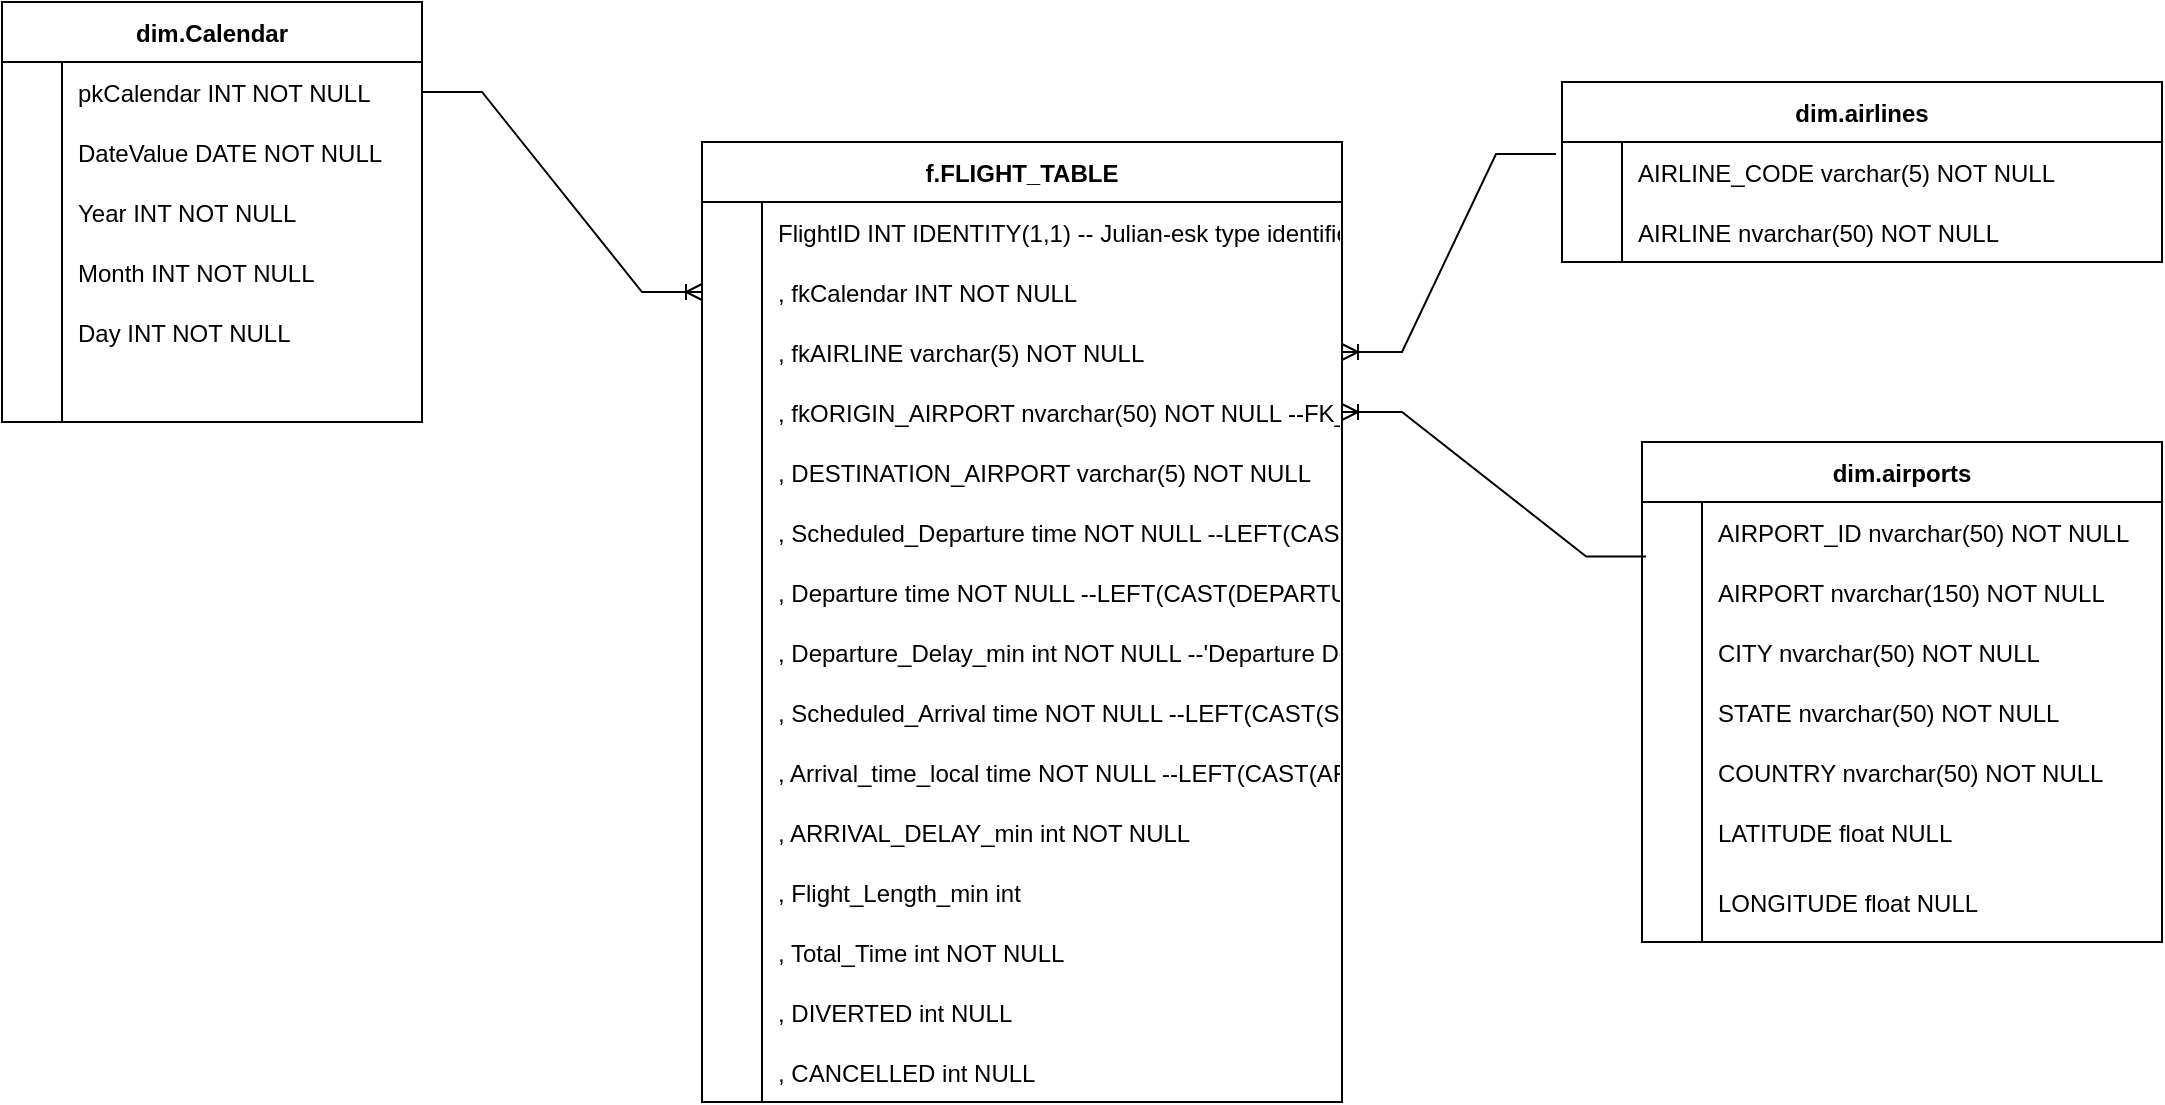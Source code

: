 <mxfile version="22.1.8" type="github">
  <diagram id="R2lEEEUBdFMjLlhIrx00" name="Page-1">
    <mxGraphModel dx="1631" dy="884" grid="1" gridSize="10" guides="1" tooltips="1" connect="1" arrows="1" fold="1" page="1" pageScale="1" pageWidth="850" pageHeight="1100" math="0" shadow="0" extFonts="Permanent Marker^https://fonts.googleapis.com/css?family=Permanent+Marker">
      <root>
        <mxCell id="0" />
        <mxCell id="1" parent="0" />
        <mxCell id="qi8b3_UF21uvbOLwdIqk-1" value="dim.airports" style="shape=table;startSize=30;container=1;collapsible=1;childLayout=tableLayout;fixedRows=1;rowLines=0;fontStyle=1;align=center;resizeLast=1;" parent="1" vertex="1">
          <mxGeometry x="1170" y="320" width="260" height="250" as="geometry" />
        </mxCell>
        <mxCell id="qi8b3_UF21uvbOLwdIqk-2" value="" style="shape=tableRow;horizontal=0;startSize=0;swimlaneHead=0;swimlaneBody=0;fillColor=none;collapsible=0;dropTarget=0;points=[[0,0.5],[1,0.5]];portConstraint=eastwest;strokeColor=inherit;top=0;left=0;right=0;bottom=0;" parent="qi8b3_UF21uvbOLwdIqk-1" vertex="1">
          <mxGeometry y="30" width="260" height="30" as="geometry" />
        </mxCell>
        <mxCell id="qi8b3_UF21uvbOLwdIqk-3" value="" style="shape=partialRectangle;overflow=hidden;connectable=0;fillColor=none;strokeColor=inherit;top=0;left=0;bottom=0;right=0;" parent="qi8b3_UF21uvbOLwdIqk-2" vertex="1">
          <mxGeometry width="30" height="30" as="geometry">
            <mxRectangle width="30" height="30" as="alternateBounds" />
          </mxGeometry>
        </mxCell>
        <mxCell id="qi8b3_UF21uvbOLwdIqk-4" value="AIRPORT_ID nvarchar(50) NOT NULL" style="shape=partialRectangle;overflow=hidden;connectable=0;fillColor=none;align=left;strokeColor=inherit;top=0;left=0;bottom=0;right=0;spacingLeft=6;" parent="qi8b3_UF21uvbOLwdIqk-2" vertex="1">
          <mxGeometry x="30" width="230" height="30" as="geometry">
            <mxRectangle width="230" height="30" as="alternateBounds" />
          </mxGeometry>
        </mxCell>
        <mxCell id="qi8b3_UF21uvbOLwdIqk-5" value="" style="shape=tableRow;horizontal=0;startSize=0;swimlaneHead=0;swimlaneBody=0;fillColor=none;collapsible=0;dropTarget=0;points=[[0,0.5],[1,0.5]];portConstraint=eastwest;strokeColor=inherit;top=0;left=0;right=0;bottom=0;" parent="qi8b3_UF21uvbOLwdIqk-1" vertex="1">
          <mxGeometry y="60" width="260" height="30" as="geometry" />
        </mxCell>
        <mxCell id="qi8b3_UF21uvbOLwdIqk-6" value="" style="shape=partialRectangle;overflow=hidden;connectable=0;fillColor=none;strokeColor=inherit;top=0;left=0;bottom=0;right=0;" parent="qi8b3_UF21uvbOLwdIqk-5" vertex="1">
          <mxGeometry width="30" height="30" as="geometry">
            <mxRectangle width="30" height="30" as="alternateBounds" />
          </mxGeometry>
        </mxCell>
        <mxCell id="qi8b3_UF21uvbOLwdIqk-7" value="AIRPORT nvarchar(150) NOT NULL" style="shape=partialRectangle;overflow=hidden;connectable=0;fillColor=none;align=left;strokeColor=inherit;top=0;left=0;bottom=0;right=0;spacingLeft=6;" parent="qi8b3_UF21uvbOLwdIqk-5" vertex="1">
          <mxGeometry x="30" width="230" height="30" as="geometry">
            <mxRectangle width="230" height="30" as="alternateBounds" />
          </mxGeometry>
        </mxCell>
        <mxCell id="qi8b3_UF21uvbOLwdIqk-8" value="" style="shape=tableRow;horizontal=0;startSize=0;swimlaneHead=0;swimlaneBody=0;fillColor=none;collapsible=0;dropTarget=0;points=[[0,0.5],[1,0.5]];portConstraint=eastwest;strokeColor=inherit;top=0;left=0;right=0;bottom=0;" parent="qi8b3_UF21uvbOLwdIqk-1" vertex="1">
          <mxGeometry y="90" width="260" height="30" as="geometry" />
        </mxCell>
        <mxCell id="qi8b3_UF21uvbOLwdIqk-9" value="" style="shape=partialRectangle;overflow=hidden;connectable=0;fillColor=none;strokeColor=inherit;top=0;left=0;bottom=0;right=0;" parent="qi8b3_UF21uvbOLwdIqk-8" vertex="1">
          <mxGeometry width="30" height="30" as="geometry">
            <mxRectangle width="30" height="30" as="alternateBounds" />
          </mxGeometry>
        </mxCell>
        <mxCell id="qi8b3_UF21uvbOLwdIqk-10" value="CITY nvarchar(50) NOT NULL" style="shape=partialRectangle;overflow=hidden;connectable=0;fillColor=none;align=left;strokeColor=inherit;top=0;left=0;bottom=0;right=0;spacingLeft=6;" parent="qi8b3_UF21uvbOLwdIqk-8" vertex="1">
          <mxGeometry x="30" width="230" height="30" as="geometry">
            <mxRectangle width="230" height="30" as="alternateBounds" />
          </mxGeometry>
        </mxCell>
        <mxCell id="qi8b3_UF21uvbOLwdIqk-11" value="" style="shape=tableRow;horizontal=0;startSize=0;swimlaneHead=0;swimlaneBody=0;fillColor=none;collapsible=0;dropTarget=0;points=[[0,0.5],[1,0.5]];portConstraint=eastwest;strokeColor=inherit;top=0;left=0;right=0;bottom=0;" parent="qi8b3_UF21uvbOLwdIqk-1" vertex="1">
          <mxGeometry y="120" width="260" height="30" as="geometry" />
        </mxCell>
        <mxCell id="qi8b3_UF21uvbOLwdIqk-12" value="" style="shape=partialRectangle;overflow=hidden;connectable=0;fillColor=none;strokeColor=inherit;top=0;left=0;bottom=0;right=0;" parent="qi8b3_UF21uvbOLwdIqk-11" vertex="1">
          <mxGeometry width="30" height="30" as="geometry">
            <mxRectangle width="30" height="30" as="alternateBounds" />
          </mxGeometry>
        </mxCell>
        <mxCell id="qi8b3_UF21uvbOLwdIqk-13" value="STATE nvarchar(50) NOT NULL" style="shape=partialRectangle;overflow=hidden;connectable=0;fillColor=none;align=left;strokeColor=inherit;top=0;left=0;bottom=0;right=0;spacingLeft=6;" parent="qi8b3_UF21uvbOLwdIqk-11" vertex="1">
          <mxGeometry x="30" width="230" height="30" as="geometry">
            <mxRectangle width="230" height="30" as="alternateBounds" />
          </mxGeometry>
        </mxCell>
        <mxCell id="qi8b3_UF21uvbOLwdIqk-14" value="" style="shape=tableRow;horizontal=0;startSize=0;swimlaneHead=0;swimlaneBody=0;fillColor=none;collapsible=0;dropTarget=0;points=[[0,0.5],[1,0.5]];portConstraint=eastwest;strokeColor=inherit;top=0;left=0;right=0;bottom=0;" parent="qi8b3_UF21uvbOLwdIqk-1" vertex="1">
          <mxGeometry y="150" width="260" height="30" as="geometry" />
        </mxCell>
        <mxCell id="qi8b3_UF21uvbOLwdIqk-15" value="" style="shape=partialRectangle;overflow=hidden;connectable=0;fillColor=none;strokeColor=inherit;top=0;left=0;bottom=0;right=0;" parent="qi8b3_UF21uvbOLwdIqk-14" vertex="1">
          <mxGeometry width="30" height="30" as="geometry">
            <mxRectangle width="30" height="30" as="alternateBounds" />
          </mxGeometry>
        </mxCell>
        <mxCell id="qi8b3_UF21uvbOLwdIqk-16" value="COUNTRY nvarchar(50) NOT NULL" style="shape=partialRectangle;overflow=hidden;connectable=0;fillColor=none;align=left;strokeColor=inherit;top=0;left=0;bottom=0;right=0;spacingLeft=6;" parent="qi8b3_UF21uvbOLwdIqk-14" vertex="1">
          <mxGeometry x="30" width="230" height="30" as="geometry">
            <mxRectangle width="230" height="30" as="alternateBounds" />
          </mxGeometry>
        </mxCell>
        <mxCell id="qi8b3_UF21uvbOLwdIqk-17" value="" style="shape=tableRow;horizontal=0;startSize=0;swimlaneHead=0;swimlaneBody=0;fillColor=none;collapsible=0;dropTarget=0;points=[[0,0.5],[1,0.5]];portConstraint=eastwest;strokeColor=inherit;top=0;left=0;right=0;bottom=0;" parent="qi8b3_UF21uvbOLwdIqk-1" vertex="1">
          <mxGeometry y="180" width="260" height="30" as="geometry" />
        </mxCell>
        <mxCell id="qi8b3_UF21uvbOLwdIqk-18" value="" style="shape=partialRectangle;overflow=hidden;connectable=0;fillColor=none;strokeColor=inherit;top=0;left=0;bottom=0;right=0;" parent="qi8b3_UF21uvbOLwdIqk-17" vertex="1">
          <mxGeometry width="30" height="30" as="geometry">
            <mxRectangle width="30" height="30" as="alternateBounds" />
          </mxGeometry>
        </mxCell>
        <mxCell id="qi8b3_UF21uvbOLwdIqk-19" value="LATITUDE float NULL" style="shape=partialRectangle;overflow=hidden;connectable=0;fillColor=none;align=left;strokeColor=inherit;top=0;left=0;bottom=0;right=0;spacingLeft=6;" parent="qi8b3_UF21uvbOLwdIqk-17" vertex="1">
          <mxGeometry x="30" width="230" height="30" as="geometry">
            <mxRectangle width="230" height="30" as="alternateBounds" />
          </mxGeometry>
        </mxCell>
        <mxCell id="qi8b3_UF21uvbOLwdIqk-20" value="" style="shape=tableRow;horizontal=0;startSize=0;swimlaneHead=0;swimlaneBody=0;fillColor=none;collapsible=0;dropTarget=0;points=[[0,0.5],[1,0.5]];portConstraint=eastwest;strokeColor=inherit;top=0;left=0;right=0;bottom=0;" parent="qi8b3_UF21uvbOLwdIqk-1" vertex="1">
          <mxGeometry y="210" width="260" height="40" as="geometry" />
        </mxCell>
        <mxCell id="qi8b3_UF21uvbOLwdIqk-21" value="" style="shape=partialRectangle;overflow=hidden;connectable=0;fillColor=none;strokeColor=inherit;top=0;left=0;bottom=0;right=0;" parent="qi8b3_UF21uvbOLwdIqk-20" vertex="1">
          <mxGeometry width="30" height="40" as="geometry">
            <mxRectangle width="30" height="40" as="alternateBounds" />
          </mxGeometry>
        </mxCell>
        <mxCell id="qi8b3_UF21uvbOLwdIqk-22" value="LONGITUDE float NULL" style="shape=partialRectangle;overflow=hidden;connectable=0;fillColor=none;align=left;strokeColor=inherit;top=0;left=0;bottom=0;right=0;spacingLeft=6;" parent="qi8b3_UF21uvbOLwdIqk-20" vertex="1">
          <mxGeometry x="30" width="230" height="40" as="geometry">
            <mxRectangle width="230" height="40" as="alternateBounds" />
          </mxGeometry>
        </mxCell>
        <mxCell id="qi8b3_UF21uvbOLwdIqk-23" value="dim.airlines" style="shape=table;startSize=30;container=1;collapsible=1;childLayout=tableLayout;fixedRows=1;rowLines=0;fontStyle=1;align=center;resizeLast=1;" parent="1" vertex="1">
          <mxGeometry x="1130" y="140" width="300" height="90" as="geometry">
            <mxRectangle x="340" y="50" width="110" height="30" as="alternateBounds" />
          </mxGeometry>
        </mxCell>
        <mxCell id="qi8b3_UF21uvbOLwdIqk-24" value="" style="shape=tableRow;horizontal=0;startSize=0;swimlaneHead=0;swimlaneBody=0;fillColor=none;collapsible=0;dropTarget=0;points=[[0,0.5],[1,0.5]];portConstraint=eastwest;strokeColor=inherit;top=0;left=0;right=0;bottom=0;" parent="qi8b3_UF21uvbOLwdIqk-23" vertex="1">
          <mxGeometry y="30" width="300" height="30" as="geometry" />
        </mxCell>
        <mxCell id="qi8b3_UF21uvbOLwdIqk-25" value="" style="shape=partialRectangle;overflow=hidden;connectable=0;fillColor=none;strokeColor=inherit;top=0;left=0;bottom=0;right=0;" parent="qi8b3_UF21uvbOLwdIqk-24" vertex="1">
          <mxGeometry width="30" height="30" as="geometry">
            <mxRectangle width="30" height="30" as="alternateBounds" />
          </mxGeometry>
        </mxCell>
        <mxCell id="qi8b3_UF21uvbOLwdIqk-26" value="AIRLINE_CODE varchar(5) NOT NULL" style="shape=partialRectangle;overflow=hidden;connectable=0;fillColor=none;align=left;strokeColor=inherit;top=0;left=0;bottom=0;right=0;spacingLeft=6;" parent="qi8b3_UF21uvbOLwdIqk-24" vertex="1">
          <mxGeometry x="30" width="270" height="30" as="geometry">
            <mxRectangle width="270" height="30" as="alternateBounds" />
          </mxGeometry>
        </mxCell>
        <mxCell id="qi8b3_UF21uvbOLwdIqk-27" value="" style="shape=tableRow;horizontal=0;startSize=0;swimlaneHead=0;swimlaneBody=0;fillColor=none;collapsible=0;dropTarget=0;points=[[0,0.5],[1,0.5]];portConstraint=eastwest;strokeColor=inherit;top=0;left=0;right=0;bottom=0;" parent="qi8b3_UF21uvbOLwdIqk-23" vertex="1">
          <mxGeometry y="60" width="300" height="30" as="geometry" />
        </mxCell>
        <mxCell id="qi8b3_UF21uvbOLwdIqk-28" value="" style="shape=partialRectangle;overflow=hidden;connectable=0;fillColor=none;strokeColor=inherit;top=0;left=0;bottom=0;right=0;" parent="qi8b3_UF21uvbOLwdIqk-27" vertex="1">
          <mxGeometry width="30" height="30" as="geometry">
            <mxRectangle width="30" height="30" as="alternateBounds" />
          </mxGeometry>
        </mxCell>
        <mxCell id="qi8b3_UF21uvbOLwdIqk-29" value="AIRLINE nvarchar(50) NOT NULL" style="shape=partialRectangle;overflow=hidden;connectable=0;fillColor=none;align=left;strokeColor=inherit;top=0;left=0;bottom=0;right=0;spacingLeft=6;" parent="qi8b3_UF21uvbOLwdIqk-27" vertex="1">
          <mxGeometry x="30" width="270" height="30" as="geometry">
            <mxRectangle width="270" height="30" as="alternateBounds" />
          </mxGeometry>
        </mxCell>
        <mxCell id="qi8b3_UF21uvbOLwdIqk-55" value="dim.Calendar" style="shape=table;startSize=30;container=1;collapsible=1;childLayout=tableLayout;fixedRows=1;rowLines=0;fontStyle=1;align=center;resizeLast=1;" parent="1" vertex="1">
          <mxGeometry x="350" y="100" width="210" height="210" as="geometry" />
        </mxCell>
        <mxCell id="qi8b3_UF21uvbOLwdIqk-56" value="" style="shape=tableRow;horizontal=0;startSize=0;swimlaneHead=0;swimlaneBody=0;fillColor=none;collapsible=0;dropTarget=0;points=[[0,0.5],[1,0.5]];portConstraint=eastwest;strokeColor=inherit;top=0;left=0;right=0;bottom=0;" parent="qi8b3_UF21uvbOLwdIqk-55" vertex="1">
          <mxGeometry y="30" width="210" height="30" as="geometry" />
        </mxCell>
        <mxCell id="qi8b3_UF21uvbOLwdIqk-57" value="" style="shape=partialRectangle;overflow=hidden;connectable=0;fillColor=none;strokeColor=inherit;top=0;left=0;bottom=0;right=0;" parent="qi8b3_UF21uvbOLwdIqk-56" vertex="1">
          <mxGeometry width="30" height="30" as="geometry">
            <mxRectangle width="30" height="30" as="alternateBounds" />
          </mxGeometry>
        </mxCell>
        <mxCell id="qi8b3_UF21uvbOLwdIqk-58" value="pkCalendar INT NOT NULL" style="shape=partialRectangle;overflow=hidden;connectable=0;fillColor=none;align=left;strokeColor=inherit;top=0;left=0;bottom=0;right=0;spacingLeft=6;" parent="qi8b3_UF21uvbOLwdIqk-56" vertex="1">
          <mxGeometry x="30" width="180" height="30" as="geometry">
            <mxRectangle width="180" height="30" as="alternateBounds" />
          </mxGeometry>
        </mxCell>
        <mxCell id="qi8b3_UF21uvbOLwdIqk-59" value="" style="shape=tableRow;horizontal=0;startSize=0;swimlaneHead=0;swimlaneBody=0;fillColor=none;collapsible=0;dropTarget=0;points=[[0,0.5],[1,0.5]];portConstraint=eastwest;strokeColor=inherit;top=0;left=0;right=0;bottom=0;" parent="qi8b3_UF21uvbOLwdIqk-55" vertex="1">
          <mxGeometry y="60" width="210" height="30" as="geometry" />
        </mxCell>
        <mxCell id="qi8b3_UF21uvbOLwdIqk-60" value="" style="shape=partialRectangle;overflow=hidden;connectable=0;fillColor=none;strokeColor=inherit;top=0;left=0;bottom=0;right=0;" parent="qi8b3_UF21uvbOLwdIqk-59" vertex="1">
          <mxGeometry width="30" height="30" as="geometry">
            <mxRectangle width="30" height="30" as="alternateBounds" />
          </mxGeometry>
        </mxCell>
        <mxCell id="qi8b3_UF21uvbOLwdIqk-61" value="DateValue DATE NOT NULL" style="shape=partialRectangle;overflow=hidden;connectable=0;fillColor=none;align=left;strokeColor=inherit;top=0;left=0;bottom=0;right=0;spacingLeft=6;" parent="qi8b3_UF21uvbOLwdIqk-59" vertex="1">
          <mxGeometry x="30" width="180" height="30" as="geometry">
            <mxRectangle width="180" height="30" as="alternateBounds" />
          </mxGeometry>
        </mxCell>
        <mxCell id="qi8b3_UF21uvbOLwdIqk-62" value="" style="shape=tableRow;horizontal=0;startSize=0;swimlaneHead=0;swimlaneBody=0;fillColor=none;collapsible=0;dropTarget=0;points=[[0,0.5],[1,0.5]];portConstraint=eastwest;strokeColor=inherit;top=0;left=0;right=0;bottom=0;" parent="qi8b3_UF21uvbOLwdIqk-55" vertex="1">
          <mxGeometry y="90" width="210" height="30" as="geometry" />
        </mxCell>
        <mxCell id="qi8b3_UF21uvbOLwdIqk-63" value="" style="shape=partialRectangle;overflow=hidden;connectable=0;fillColor=none;strokeColor=inherit;top=0;left=0;bottom=0;right=0;" parent="qi8b3_UF21uvbOLwdIqk-62" vertex="1">
          <mxGeometry width="30" height="30" as="geometry">
            <mxRectangle width="30" height="30" as="alternateBounds" />
          </mxGeometry>
        </mxCell>
        <mxCell id="qi8b3_UF21uvbOLwdIqk-64" value="Year INT NOT NULL" style="shape=partialRectangle;overflow=hidden;connectable=0;fillColor=none;align=left;strokeColor=inherit;top=0;left=0;bottom=0;right=0;spacingLeft=6;" parent="qi8b3_UF21uvbOLwdIqk-62" vertex="1">
          <mxGeometry x="30" width="180" height="30" as="geometry">
            <mxRectangle width="180" height="30" as="alternateBounds" />
          </mxGeometry>
        </mxCell>
        <mxCell id="qi8b3_UF21uvbOLwdIqk-65" value="" style="shape=tableRow;horizontal=0;startSize=0;swimlaneHead=0;swimlaneBody=0;fillColor=none;collapsible=0;dropTarget=0;points=[[0,0.5],[1,0.5]];portConstraint=eastwest;strokeColor=inherit;top=0;left=0;right=0;bottom=0;" parent="qi8b3_UF21uvbOLwdIqk-55" vertex="1">
          <mxGeometry y="120" width="210" height="30" as="geometry" />
        </mxCell>
        <mxCell id="qi8b3_UF21uvbOLwdIqk-66" value="" style="shape=partialRectangle;overflow=hidden;connectable=0;fillColor=none;strokeColor=inherit;top=0;left=0;bottom=0;right=0;" parent="qi8b3_UF21uvbOLwdIqk-65" vertex="1">
          <mxGeometry width="30" height="30" as="geometry">
            <mxRectangle width="30" height="30" as="alternateBounds" />
          </mxGeometry>
        </mxCell>
        <mxCell id="qi8b3_UF21uvbOLwdIqk-67" value="Month INT NOT NULL" style="shape=partialRectangle;overflow=hidden;connectable=0;fillColor=none;align=left;strokeColor=inherit;top=0;left=0;bottom=0;right=0;spacingLeft=6;" parent="qi8b3_UF21uvbOLwdIqk-65" vertex="1">
          <mxGeometry x="30" width="180" height="30" as="geometry">
            <mxRectangle width="180" height="30" as="alternateBounds" />
          </mxGeometry>
        </mxCell>
        <mxCell id="qi8b3_UF21uvbOLwdIqk-68" value="" style="shape=tableRow;horizontal=0;startSize=0;swimlaneHead=0;swimlaneBody=0;fillColor=none;collapsible=0;dropTarget=0;points=[[0,0.5],[1,0.5]];portConstraint=eastwest;strokeColor=inherit;top=0;left=0;right=0;bottom=0;" parent="qi8b3_UF21uvbOLwdIqk-55" vertex="1">
          <mxGeometry y="150" width="210" height="30" as="geometry" />
        </mxCell>
        <mxCell id="qi8b3_UF21uvbOLwdIqk-69" value="" style="shape=partialRectangle;overflow=hidden;connectable=0;fillColor=none;strokeColor=inherit;top=0;left=0;bottom=0;right=0;" parent="qi8b3_UF21uvbOLwdIqk-68" vertex="1">
          <mxGeometry width="30" height="30" as="geometry">
            <mxRectangle width="30" height="30" as="alternateBounds" />
          </mxGeometry>
        </mxCell>
        <mxCell id="qi8b3_UF21uvbOLwdIqk-70" value="Day INT NOT NULL" style="shape=partialRectangle;overflow=hidden;connectable=0;fillColor=none;align=left;strokeColor=inherit;top=0;left=0;bottom=0;right=0;spacingLeft=6;" parent="qi8b3_UF21uvbOLwdIqk-68" vertex="1">
          <mxGeometry x="30" width="180" height="30" as="geometry">
            <mxRectangle width="180" height="30" as="alternateBounds" />
          </mxGeometry>
        </mxCell>
        <mxCell id="qi8b3_UF21uvbOLwdIqk-71" value="" style="shape=tableRow;horizontal=0;startSize=0;swimlaneHead=0;swimlaneBody=0;fillColor=none;collapsible=0;dropTarget=0;points=[[0,0.5],[1,0.5]];portConstraint=eastwest;strokeColor=inherit;top=0;left=0;right=0;bottom=0;" parent="qi8b3_UF21uvbOLwdIqk-55" vertex="1">
          <mxGeometry y="180" width="210" height="30" as="geometry" />
        </mxCell>
        <mxCell id="qi8b3_UF21uvbOLwdIqk-72" value="" style="shape=partialRectangle;overflow=hidden;connectable=0;fillColor=none;strokeColor=inherit;top=0;left=0;bottom=0;right=0;" parent="qi8b3_UF21uvbOLwdIqk-71" vertex="1">
          <mxGeometry width="30" height="30" as="geometry">
            <mxRectangle width="30" height="30" as="alternateBounds" />
          </mxGeometry>
        </mxCell>
        <mxCell id="qi8b3_UF21uvbOLwdIqk-73" value="" style="shape=partialRectangle;overflow=hidden;connectable=0;fillColor=none;align=left;strokeColor=inherit;top=0;left=0;bottom=0;right=0;spacingLeft=6;" parent="qi8b3_UF21uvbOLwdIqk-71" vertex="1">
          <mxGeometry x="30" width="180" height="30" as="geometry">
            <mxRectangle width="180" height="30" as="alternateBounds" />
          </mxGeometry>
        </mxCell>
        <mxCell id="qi8b3_UF21uvbOLwdIqk-74" value="f.FLIGHT_TABLE" style="shape=table;startSize=30;container=1;collapsible=1;childLayout=tableLayout;fixedRows=1;rowLines=0;fontStyle=1;align=center;resizeLast=1;" parent="1" vertex="1">
          <mxGeometry x="700" y="170" width="320" height="480" as="geometry" />
        </mxCell>
        <mxCell id="qi8b3_UF21uvbOLwdIqk-75" value="" style="shape=tableRow;horizontal=0;startSize=0;swimlaneHead=0;swimlaneBody=0;fillColor=none;collapsible=0;dropTarget=0;points=[[0,0.5],[1,0.5]];portConstraint=eastwest;strokeColor=inherit;top=0;left=0;right=0;bottom=0;" parent="qi8b3_UF21uvbOLwdIqk-74" vertex="1">
          <mxGeometry y="30" width="320" height="30" as="geometry" />
        </mxCell>
        <mxCell id="qi8b3_UF21uvbOLwdIqk-76" value="" style="shape=partialRectangle;overflow=hidden;connectable=0;fillColor=none;strokeColor=inherit;top=0;left=0;bottom=0;right=0;" parent="qi8b3_UF21uvbOLwdIqk-75" vertex="1">
          <mxGeometry width="30" height="30" as="geometry">
            <mxRectangle width="30" height="30" as="alternateBounds" />
          </mxGeometry>
        </mxCell>
        <mxCell id="qi8b3_UF21uvbOLwdIqk-77" value="FlightID INT IDENTITY(1,1) -- Julian-esk type identifier" style="shape=partialRectangle;overflow=hidden;connectable=0;fillColor=none;align=left;strokeColor=inherit;top=0;left=0;bottom=0;right=0;spacingLeft=6;" parent="qi8b3_UF21uvbOLwdIqk-75" vertex="1">
          <mxGeometry x="30" width="290" height="30" as="geometry">
            <mxRectangle width="290" height="30" as="alternateBounds" />
          </mxGeometry>
        </mxCell>
        <mxCell id="qi8b3_UF21uvbOLwdIqk-78" value="" style="shape=tableRow;horizontal=0;startSize=0;swimlaneHead=0;swimlaneBody=0;fillColor=none;collapsible=0;dropTarget=0;points=[[0,0.5],[1,0.5]];portConstraint=eastwest;strokeColor=inherit;top=0;left=0;right=0;bottom=0;" parent="qi8b3_UF21uvbOLwdIqk-74" vertex="1">
          <mxGeometry y="60" width="320" height="30" as="geometry" />
        </mxCell>
        <mxCell id="qi8b3_UF21uvbOLwdIqk-79" value="" style="shape=partialRectangle;overflow=hidden;connectable=0;fillColor=none;strokeColor=inherit;top=0;left=0;bottom=0;right=0;" parent="qi8b3_UF21uvbOLwdIqk-78" vertex="1">
          <mxGeometry width="30" height="30" as="geometry">
            <mxRectangle width="30" height="30" as="alternateBounds" />
          </mxGeometry>
        </mxCell>
        <mxCell id="qi8b3_UF21uvbOLwdIqk-80" value=", fkCalendar INT NOT NULL" style="shape=partialRectangle;overflow=hidden;connectable=0;fillColor=none;align=left;strokeColor=inherit;top=0;left=0;bottom=0;right=0;spacingLeft=6;" parent="qi8b3_UF21uvbOLwdIqk-78" vertex="1">
          <mxGeometry x="30" width="290" height="30" as="geometry">
            <mxRectangle width="290" height="30" as="alternateBounds" />
          </mxGeometry>
        </mxCell>
        <mxCell id="qi8b3_UF21uvbOLwdIqk-81" value="" style="shape=tableRow;horizontal=0;startSize=0;swimlaneHead=0;swimlaneBody=0;fillColor=none;collapsible=0;dropTarget=0;points=[[0,0.5],[1,0.5]];portConstraint=eastwest;strokeColor=inherit;top=0;left=0;right=0;bottom=0;" parent="qi8b3_UF21uvbOLwdIqk-74" vertex="1">
          <mxGeometry y="90" width="320" height="30" as="geometry" />
        </mxCell>
        <mxCell id="qi8b3_UF21uvbOLwdIqk-82" value="" style="shape=partialRectangle;overflow=hidden;connectable=0;fillColor=none;strokeColor=inherit;top=0;left=0;bottom=0;right=0;" parent="qi8b3_UF21uvbOLwdIqk-81" vertex="1">
          <mxGeometry width="30" height="30" as="geometry">
            <mxRectangle width="30" height="30" as="alternateBounds" />
          </mxGeometry>
        </mxCell>
        <mxCell id="qi8b3_UF21uvbOLwdIqk-83" value=", fkAIRLINE varchar(5) NOT NULL" style="shape=partialRectangle;overflow=hidden;connectable=0;fillColor=none;align=left;strokeColor=inherit;top=0;left=0;bottom=0;right=0;spacingLeft=6;" parent="qi8b3_UF21uvbOLwdIqk-81" vertex="1">
          <mxGeometry x="30" width="290" height="30" as="geometry">
            <mxRectangle width="290" height="30" as="alternateBounds" />
          </mxGeometry>
        </mxCell>
        <mxCell id="qi8b3_UF21uvbOLwdIqk-84" value="" style="shape=tableRow;horizontal=0;startSize=0;swimlaneHead=0;swimlaneBody=0;fillColor=none;collapsible=0;dropTarget=0;points=[[0,0.5],[1,0.5]];portConstraint=eastwest;strokeColor=inherit;top=0;left=0;right=0;bottom=0;" parent="qi8b3_UF21uvbOLwdIqk-74" vertex="1">
          <mxGeometry y="120" width="320" height="30" as="geometry" />
        </mxCell>
        <mxCell id="qi8b3_UF21uvbOLwdIqk-85" value="" style="shape=partialRectangle;overflow=hidden;connectable=0;fillColor=none;strokeColor=inherit;top=0;left=0;bottom=0;right=0;" parent="qi8b3_UF21uvbOLwdIqk-84" vertex="1">
          <mxGeometry width="30" height="30" as="geometry">
            <mxRectangle width="30" height="30" as="alternateBounds" />
          </mxGeometry>
        </mxCell>
        <mxCell id="qi8b3_UF21uvbOLwdIqk-86" value=", fkORIGIN_AIRPORT nvarchar(50) NOT NULL --FK_AirportCode?" style="shape=partialRectangle;overflow=hidden;connectable=0;fillColor=none;align=left;strokeColor=inherit;top=0;left=0;bottom=0;right=0;spacingLeft=6;" parent="qi8b3_UF21uvbOLwdIqk-84" vertex="1">
          <mxGeometry x="30" width="290" height="30" as="geometry">
            <mxRectangle width="290" height="30" as="alternateBounds" />
          </mxGeometry>
        </mxCell>
        <mxCell id="qi8b3_UF21uvbOLwdIqk-87" value="" style="shape=tableRow;horizontal=0;startSize=0;swimlaneHead=0;swimlaneBody=0;fillColor=none;collapsible=0;dropTarget=0;points=[[0,0.5],[1,0.5]];portConstraint=eastwest;strokeColor=inherit;top=0;left=0;right=0;bottom=0;" parent="qi8b3_UF21uvbOLwdIqk-74" vertex="1">
          <mxGeometry y="150" width="320" height="30" as="geometry" />
        </mxCell>
        <mxCell id="qi8b3_UF21uvbOLwdIqk-88" value="" style="shape=partialRectangle;overflow=hidden;connectable=0;fillColor=none;strokeColor=inherit;top=0;left=0;bottom=0;right=0;" parent="qi8b3_UF21uvbOLwdIqk-87" vertex="1">
          <mxGeometry width="30" height="30" as="geometry">
            <mxRectangle width="30" height="30" as="alternateBounds" />
          </mxGeometry>
        </mxCell>
        <mxCell id="qi8b3_UF21uvbOLwdIqk-89" value=", DESTINATION_AIRPORT varchar(5) NOT NULL" style="shape=partialRectangle;overflow=hidden;connectable=0;fillColor=none;align=left;strokeColor=inherit;top=0;left=0;bottom=0;right=0;spacingLeft=6;" parent="qi8b3_UF21uvbOLwdIqk-87" vertex="1">
          <mxGeometry x="30" width="290" height="30" as="geometry">
            <mxRectangle width="290" height="30" as="alternateBounds" />
          </mxGeometry>
        </mxCell>
        <mxCell id="qi8b3_UF21uvbOLwdIqk-90" value="" style="shape=tableRow;horizontal=0;startSize=0;swimlaneHead=0;swimlaneBody=0;fillColor=none;collapsible=0;dropTarget=0;points=[[0,0.5],[1,0.5]];portConstraint=eastwest;strokeColor=inherit;top=0;left=0;right=0;bottom=0;" parent="qi8b3_UF21uvbOLwdIqk-74" vertex="1">
          <mxGeometry y="180" width="320" height="30" as="geometry" />
        </mxCell>
        <mxCell id="qi8b3_UF21uvbOLwdIqk-91" value="" style="shape=partialRectangle;overflow=hidden;connectable=0;fillColor=none;strokeColor=inherit;top=0;left=0;bottom=0;right=0;" parent="qi8b3_UF21uvbOLwdIqk-90" vertex="1">
          <mxGeometry width="30" height="30" as="geometry">
            <mxRectangle width="30" height="30" as="alternateBounds" />
          </mxGeometry>
        </mxCell>
        <mxCell id="qi8b3_UF21uvbOLwdIqk-92" value=", Scheduled_Departure time NOT NULL  --LEFT(CAST(SCHEDULED_DEPART as time), 5) &#39;Scheduled Departure&#39;" style="shape=partialRectangle;overflow=hidden;connectable=0;fillColor=none;align=left;strokeColor=inherit;top=0;left=0;bottom=0;right=0;spacingLeft=6;" parent="qi8b3_UF21uvbOLwdIqk-90" vertex="1">
          <mxGeometry x="30" width="290" height="30" as="geometry">
            <mxRectangle width="290" height="30" as="alternateBounds" />
          </mxGeometry>
        </mxCell>
        <mxCell id="qi8b3_UF21uvbOLwdIqk-93" value="" style="shape=tableRow;horizontal=0;startSize=0;swimlaneHead=0;swimlaneBody=0;fillColor=none;collapsible=0;dropTarget=0;points=[[0,0.5],[1,0.5]];portConstraint=eastwest;strokeColor=inherit;top=0;left=0;right=0;bottom=0;" parent="qi8b3_UF21uvbOLwdIqk-74" vertex="1">
          <mxGeometry y="210" width="320" height="30" as="geometry" />
        </mxCell>
        <mxCell id="qi8b3_UF21uvbOLwdIqk-94" value="" style="shape=partialRectangle;overflow=hidden;connectable=0;fillColor=none;strokeColor=inherit;top=0;left=0;bottom=0;right=0;" parent="qi8b3_UF21uvbOLwdIqk-93" vertex="1">
          <mxGeometry width="30" height="30" as="geometry">
            <mxRectangle width="30" height="30" as="alternateBounds" />
          </mxGeometry>
        </mxCell>
        <mxCell id="qi8b3_UF21uvbOLwdIqk-95" value=", Departure time NOT NULL  --LEFT(CAST(DEPARTURE as time), 5) &#39;Departure&#39;" style="shape=partialRectangle;overflow=hidden;connectable=0;fillColor=none;align=left;strokeColor=inherit;top=0;left=0;bottom=0;right=0;spacingLeft=6;" parent="qi8b3_UF21uvbOLwdIqk-93" vertex="1">
          <mxGeometry x="30" width="290" height="30" as="geometry">
            <mxRectangle width="290" height="30" as="alternateBounds" />
          </mxGeometry>
        </mxCell>
        <mxCell id="qi8b3_UF21uvbOLwdIqk-96" value="" style="shape=tableRow;horizontal=0;startSize=0;swimlaneHead=0;swimlaneBody=0;fillColor=none;collapsible=0;dropTarget=0;points=[[0,0.5],[1,0.5]];portConstraint=eastwest;strokeColor=inherit;top=0;left=0;right=0;bottom=0;" parent="qi8b3_UF21uvbOLwdIqk-74" vertex="1">
          <mxGeometry y="240" width="320" height="30" as="geometry" />
        </mxCell>
        <mxCell id="qi8b3_UF21uvbOLwdIqk-97" value="" style="shape=partialRectangle;overflow=hidden;connectable=0;fillColor=none;strokeColor=inherit;top=0;left=0;bottom=0;right=0;" parent="qi8b3_UF21uvbOLwdIqk-96" vertex="1">
          <mxGeometry width="30" height="30" as="geometry">
            <mxRectangle width="30" height="30" as="alternateBounds" />
          </mxGeometry>
        </mxCell>
        <mxCell id="qi8b3_UF21uvbOLwdIqk-98" value=", Departure_Delay_min int NOT NULL --&#39;Departure Delay (mins)&#39;" style="shape=partialRectangle;overflow=hidden;connectable=0;fillColor=none;align=left;strokeColor=inherit;top=0;left=0;bottom=0;right=0;spacingLeft=6;" parent="qi8b3_UF21uvbOLwdIqk-96" vertex="1">
          <mxGeometry x="30" width="290" height="30" as="geometry">
            <mxRectangle width="290" height="30" as="alternateBounds" />
          </mxGeometry>
        </mxCell>
        <mxCell id="qi8b3_UF21uvbOLwdIqk-99" value="" style="shape=tableRow;horizontal=0;startSize=0;swimlaneHead=0;swimlaneBody=0;fillColor=none;collapsible=0;dropTarget=0;points=[[0,0.5],[1,0.5]];portConstraint=eastwest;strokeColor=inherit;top=0;left=0;right=0;bottom=0;" parent="qi8b3_UF21uvbOLwdIqk-74" vertex="1">
          <mxGeometry y="270" width="320" height="30" as="geometry" />
        </mxCell>
        <mxCell id="qi8b3_UF21uvbOLwdIqk-100" value="" style="shape=partialRectangle;overflow=hidden;connectable=0;fillColor=none;strokeColor=inherit;top=0;left=0;bottom=0;right=0;" parent="qi8b3_UF21uvbOLwdIqk-99" vertex="1">
          <mxGeometry width="30" height="30" as="geometry">
            <mxRectangle width="30" height="30" as="alternateBounds" />
          </mxGeometry>
        </mxCell>
        <mxCell id="qi8b3_UF21uvbOLwdIqk-101" value=", Scheduled_Arrival time NOT NULL --LEFT(CAST(SCHEDULED_ARRIVAL as time), 5) &#39;Scheduled Arrival&#39;" style="shape=partialRectangle;overflow=hidden;connectable=0;fillColor=none;align=left;strokeColor=inherit;top=0;left=0;bottom=0;right=0;spacingLeft=6;" parent="qi8b3_UF21uvbOLwdIqk-99" vertex="1">
          <mxGeometry x="30" width="290" height="30" as="geometry">
            <mxRectangle width="290" height="30" as="alternateBounds" />
          </mxGeometry>
        </mxCell>
        <mxCell id="qi8b3_UF21uvbOLwdIqk-102" value="" style="shape=tableRow;horizontal=0;startSize=0;swimlaneHead=0;swimlaneBody=0;fillColor=none;collapsible=0;dropTarget=0;points=[[0,0.5],[1,0.5]];portConstraint=eastwest;strokeColor=inherit;top=0;left=0;right=0;bottom=0;" parent="qi8b3_UF21uvbOLwdIqk-74" vertex="1">
          <mxGeometry y="300" width="320" height="30" as="geometry" />
        </mxCell>
        <mxCell id="qi8b3_UF21uvbOLwdIqk-103" value="" style="shape=partialRectangle;overflow=hidden;connectable=0;fillColor=none;strokeColor=inherit;top=0;left=0;bottom=0;right=0;" parent="qi8b3_UF21uvbOLwdIqk-102" vertex="1">
          <mxGeometry width="30" height="30" as="geometry">
            <mxRectangle width="30" height="30" as="alternateBounds" />
          </mxGeometry>
        </mxCell>
        <mxCell id="qi8b3_UF21uvbOLwdIqk-104" value=", Arrival_time_local time NOT NULL --LEFT(CAST(ARRIVAL_TIME as time), 5) &#39;Local Arrival&#39;" style="shape=partialRectangle;overflow=hidden;connectable=0;fillColor=none;align=left;strokeColor=inherit;top=0;left=0;bottom=0;right=0;spacingLeft=6;" parent="qi8b3_UF21uvbOLwdIqk-102" vertex="1">
          <mxGeometry x="30" width="290" height="30" as="geometry">
            <mxRectangle width="290" height="30" as="alternateBounds" />
          </mxGeometry>
        </mxCell>
        <mxCell id="qi8b3_UF21uvbOLwdIqk-105" value="" style="shape=tableRow;horizontal=0;startSize=0;swimlaneHead=0;swimlaneBody=0;fillColor=none;collapsible=0;dropTarget=0;points=[[0,0.5],[1,0.5]];portConstraint=eastwest;strokeColor=inherit;top=0;left=0;right=0;bottom=0;" parent="qi8b3_UF21uvbOLwdIqk-74" vertex="1">
          <mxGeometry y="330" width="320" height="30" as="geometry" />
        </mxCell>
        <mxCell id="qi8b3_UF21uvbOLwdIqk-106" value="" style="shape=partialRectangle;overflow=hidden;connectable=0;fillColor=none;strokeColor=inherit;top=0;left=0;bottom=0;right=0;" parent="qi8b3_UF21uvbOLwdIqk-105" vertex="1">
          <mxGeometry width="30" height="30" as="geometry">
            <mxRectangle width="30" height="30" as="alternateBounds" />
          </mxGeometry>
        </mxCell>
        <mxCell id="qi8b3_UF21uvbOLwdIqk-107" value=", ARRIVAL_DELAY_min int NOT NULL" style="shape=partialRectangle;overflow=hidden;connectable=0;fillColor=none;align=left;strokeColor=inherit;top=0;left=0;bottom=0;right=0;spacingLeft=6;" parent="qi8b3_UF21uvbOLwdIqk-105" vertex="1">
          <mxGeometry x="30" width="290" height="30" as="geometry">
            <mxRectangle width="290" height="30" as="alternateBounds" />
          </mxGeometry>
        </mxCell>
        <mxCell id="qi8b3_UF21uvbOLwdIqk-108" value="" style="shape=tableRow;horizontal=0;startSize=0;swimlaneHead=0;swimlaneBody=0;fillColor=none;collapsible=0;dropTarget=0;points=[[0,0.5],[1,0.5]];portConstraint=eastwest;strokeColor=inherit;top=0;left=0;right=0;bottom=0;" parent="qi8b3_UF21uvbOLwdIqk-74" vertex="1">
          <mxGeometry y="360" width="320" height="30" as="geometry" />
        </mxCell>
        <mxCell id="qi8b3_UF21uvbOLwdIqk-109" value="" style="shape=partialRectangle;overflow=hidden;connectable=0;fillColor=none;strokeColor=inherit;top=0;left=0;bottom=0;right=0;" parent="qi8b3_UF21uvbOLwdIqk-108" vertex="1">
          <mxGeometry width="30" height="30" as="geometry">
            <mxRectangle width="30" height="30" as="alternateBounds" />
          </mxGeometry>
        </mxCell>
        <mxCell id="qi8b3_UF21uvbOLwdIqk-110" value=", Flight_Length_min int" style="shape=partialRectangle;overflow=hidden;connectable=0;fillColor=none;align=left;strokeColor=inherit;top=0;left=0;bottom=0;right=0;spacingLeft=6;" parent="qi8b3_UF21uvbOLwdIqk-108" vertex="1">
          <mxGeometry x="30" width="290" height="30" as="geometry">
            <mxRectangle width="290" height="30" as="alternateBounds" />
          </mxGeometry>
        </mxCell>
        <mxCell id="qi8b3_UF21uvbOLwdIqk-111" value="" style="shape=tableRow;horizontal=0;startSize=0;swimlaneHead=0;swimlaneBody=0;fillColor=none;collapsible=0;dropTarget=0;points=[[0,0.5],[1,0.5]];portConstraint=eastwest;strokeColor=inherit;top=0;left=0;right=0;bottom=0;" parent="qi8b3_UF21uvbOLwdIqk-74" vertex="1">
          <mxGeometry y="390" width="320" height="30" as="geometry" />
        </mxCell>
        <mxCell id="qi8b3_UF21uvbOLwdIqk-112" value="" style="shape=partialRectangle;overflow=hidden;connectable=0;fillColor=none;strokeColor=inherit;top=0;left=0;bottom=0;right=0;" parent="qi8b3_UF21uvbOLwdIqk-111" vertex="1">
          <mxGeometry width="30" height="30" as="geometry">
            <mxRectangle width="30" height="30" as="alternateBounds" />
          </mxGeometry>
        </mxCell>
        <mxCell id="qi8b3_UF21uvbOLwdIqk-113" value=", Total_Time int NOT NULL" style="shape=partialRectangle;overflow=hidden;connectable=0;fillColor=none;align=left;strokeColor=inherit;top=0;left=0;bottom=0;right=0;spacingLeft=6;" parent="qi8b3_UF21uvbOLwdIqk-111" vertex="1">
          <mxGeometry x="30" width="290" height="30" as="geometry">
            <mxRectangle width="290" height="30" as="alternateBounds" />
          </mxGeometry>
        </mxCell>
        <mxCell id="qi8b3_UF21uvbOLwdIqk-114" value="" style="shape=tableRow;horizontal=0;startSize=0;swimlaneHead=0;swimlaneBody=0;fillColor=none;collapsible=0;dropTarget=0;points=[[0,0.5],[1,0.5]];portConstraint=eastwest;strokeColor=inherit;top=0;left=0;right=0;bottom=0;" parent="qi8b3_UF21uvbOLwdIqk-74" vertex="1">
          <mxGeometry y="420" width="320" height="30" as="geometry" />
        </mxCell>
        <mxCell id="qi8b3_UF21uvbOLwdIqk-115" value="" style="shape=partialRectangle;overflow=hidden;connectable=0;fillColor=none;strokeColor=inherit;top=0;left=0;bottom=0;right=0;" parent="qi8b3_UF21uvbOLwdIqk-114" vertex="1">
          <mxGeometry width="30" height="30" as="geometry">
            <mxRectangle width="30" height="30" as="alternateBounds" />
          </mxGeometry>
        </mxCell>
        <mxCell id="qi8b3_UF21uvbOLwdIqk-116" value=", DIVERTED int NULL" style="shape=partialRectangle;overflow=hidden;connectable=0;fillColor=none;align=left;strokeColor=inherit;top=0;left=0;bottom=0;right=0;spacingLeft=6;" parent="qi8b3_UF21uvbOLwdIqk-114" vertex="1">
          <mxGeometry x="30" width="290" height="30" as="geometry">
            <mxRectangle width="290" height="30" as="alternateBounds" />
          </mxGeometry>
        </mxCell>
        <mxCell id="qi8b3_UF21uvbOLwdIqk-117" value="" style="shape=tableRow;horizontal=0;startSize=0;swimlaneHead=0;swimlaneBody=0;fillColor=none;collapsible=0;dropTarget=0;points=[[0,0.5],[1,0.5]];portConstraint=eastwest;strokeColor=inherit;top=0;left=0;right=0;bottom=0;" parent="qi8b3_UF21uvbOLwdIqk-74" vertex="1">
          <mxGeometry y="450" width="320" height="30" as="geometry" />
        </mxCell>
        <mxCell id="qi8b3_UF21uvbOLwdIqk-118" value="" style="shape=partialRectangle;overflow=hidden;connectable=0;fillColor=none;strokeColor=inherit;top=0;left=0;bottom=0;right=0;" parent="qi8b3_UF21uvbOLwdIqk-117" vertex="1">
          <mxGeometry width="30" height="30" as="geometry">
            <mxRectangle width="30" height="30" as="alternateBounds" />
          </mxGeometry>
        </mxCell>
        <mxCell id="qi8b3_UF21uvbOLwdIqk-119" value=", CANCELLED&#x9;int NULL" style="shape=partialRectangle;overflow=hidden;connectable=0;fillColor=none;align=left;strokeColor=inherit;top=0;left=0;bottom=0;right=0;spacingLeft=6;" parent="qi8b3_UF21uvbOLwdIqk-117" vertex="1">
          <mxGeometry x="30" width="290" height="30" as="geometry">
            <mxRectangle width="290" height="30" as="alternateBounds" />
          </mxGeometry>
        </mxCell>
        <mxCell id="qi8b3_UF21uvbOLwdIqk-120" value="" style="edgeStyle=entityRelationEdgeStyle;fontSize=12;html=1;endArrow=ERoneToMany;rounded=0;exitX=1;exitY=0.5;exitDx=0;exitDy=0;entryX=0;entryY=0.5;entryDx=0;entryDy=0;" parent="1" source="qi8b3_UF21uvbOLwdIqk-56" target="qi8b3_UF21uvbOLwdIqk-78" edge="1">
          <mxGeometry width="100" height="100" relative="1" as="geometry">
            <mxPoint x="620" y="170" as="sourcePoint" />
            <mxPoint x="720" y="70" as="targetPoint" />
          </mxGeometry>
        </mxCell>
        <mxCell id="qi8b3_UF21uvbOLwdIqk-121" value="" style="edgeStyle=entityRelationEdgeStyle;fontSize=12;html=1;endArrow=ERoneToMany;rounded=0;exitX=-0.01;exitY=0.2;exitDx=0;exitDy=0;exitPerimeter=0;entryX=1;entryY=0.5;entryDx=0;entryDy=0;" parent="1" source="qi8b3_UF21uvbOLwdIqk-24" target="qi8b3_UF21uvbOLwdIqk-81" edge="1">
          <mxGeometry width="100" height="100" relative="1" as="geometry">
            <mxPoint x="1180" y="830" as="sourcePoint" />
            <mxPoint x="1110" y="270" as="targetPoint" />
          </mxGeometry>
        </mxCell>
        <mxCell id="qi8b3_UF21uvbOLwdIqk-122" value="" style="edgeStyle=entityRelationEdgeStyle;fontSize=12;html=1;endArrow=ERoneToMany;rounded=0;exitX=0.008;exitY=0.908;exitDx=0;exitDy=0;exitPerimeter=0;entryX=1;entryY=0.5;entryDx=0;entryDy=0;" parent="1" source="qi8b3_UF21uvbOLwdIqk-2" target="qi8b3_UF21uvbOLwdIqk-84" edge="1">
          <mxGeometry width="100" height="100" relative="1" as="geometry">
            <mxPoint x="940" y="160" as="sourcePoint" />
            <mxPoint x="1040" y="60" as="targetPoint" />
          </mxGeometry>
        </mxCell>
      </root>
    </mxGraphModel>
  </diagram>
</mxfile>
